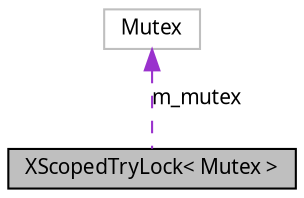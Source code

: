 digraph G
{
  edge [fontname="FreeSans.ttf",fontsize=10,labelfontname="FreeSans.ttf",labelfontsize=10];
  node [fontname="FreeSans.ttf",fontsize=10,shape=record];
  Node1 [label="XScopedTryLock\< Mutex \>",height=0.2,width=0.4,color="black", fillcolor="grey75", style="filled" fontcolor="black"];
  Node2 -> Node1 [dir=back,color="darkorchid3",fontsize=10,style="dashed",label="m_mutex",fontname="FreeSans.ttf"];
  Node2 [label="Mutex",height=0.2,width=0.4,color="grey75", fillcolor="white", style="filled"];
}
